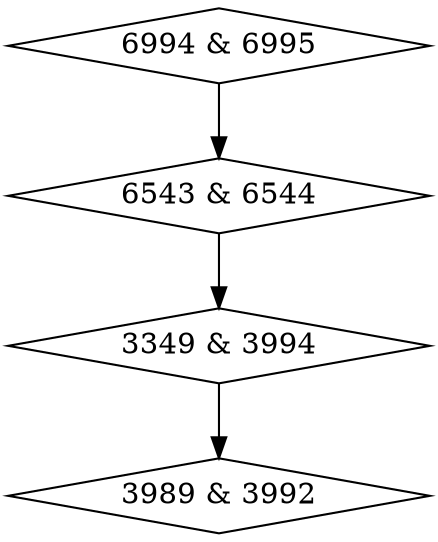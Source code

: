 digraph {
0 [label = "3349 & 3994", shape = diamond];
1 [label = "3989 & 3992", shape = diamond];
2 [label = "6543 & 6544", shape = diamond];
3 [label = "6994 & 6995", shape = diamond];
0->1;
2->0;
3->2;
}
